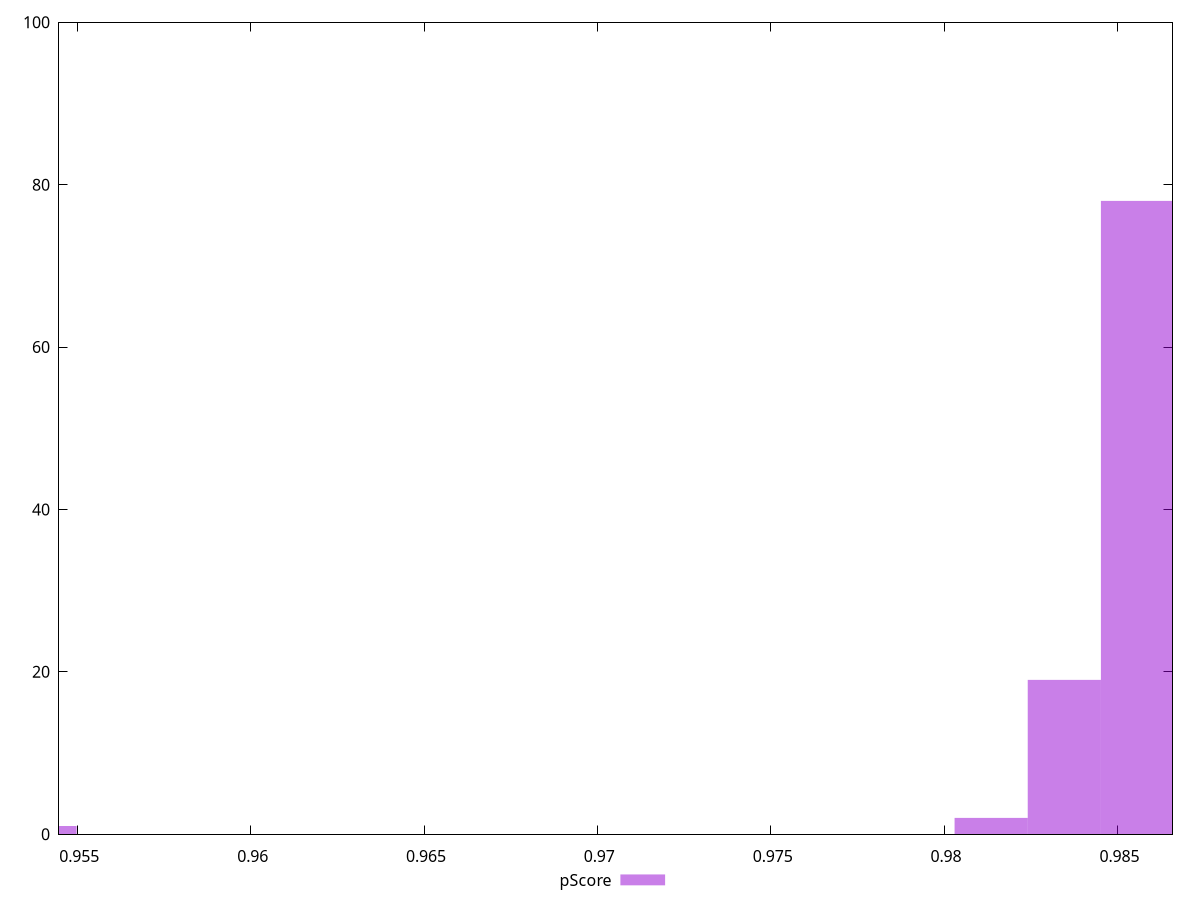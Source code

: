 reset

$pScore <<EOF
0.9539228255419382 1
0.9834691077489894 19
0.9855795564780645 78
0.9813586590199144 2
EOF

set key outside below
set boxwidth 0.0021104487290750846
set xrange [0.9544708481358319:0.9865892616456651]
set yrange [0:100]
set trange [0:100]
set style fill transparent solid 0.5 noborder
set terminal svg size 640, 490 enhanced background rgb 'white'
set output "report_00018_2021-02-10T15-25-16.877Z/bootup-time/samples/pages+cached/pScore/histogram.svg"

plot $pScore title "pScore" with boxes

reset
